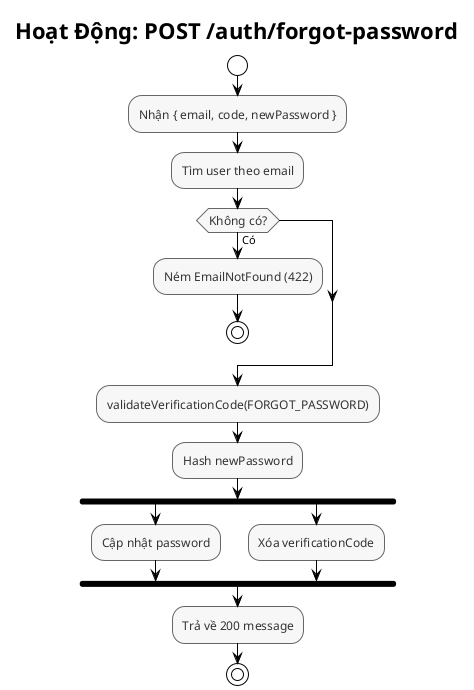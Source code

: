 @startuml Auth - Forgot Password Activity
!theme plain
skinparam backgroundColor #FFFFFF
skinparam activityFontSize 12
skinparam activityFontColor #333333
skinparam activityBorderColor #666666
skinparam activityBackgroundColor #F7F7F7

title Hoạt Động: POST /auth/forgot-password

start
:Nhận { email, code, newPassword };
:Tìm user theo email;
if (Không có?) then (Có)
  :Ném EmailNotFound (422);
  stop
endif
:validateVerificationCode(FORGOT_PASSWORD);
:Hash newPassword;
fork
  :Cập nhật password;
fork again
  :Xóa verificationCode;
end fork
:Trả về 200 message;
stop

@enduml


